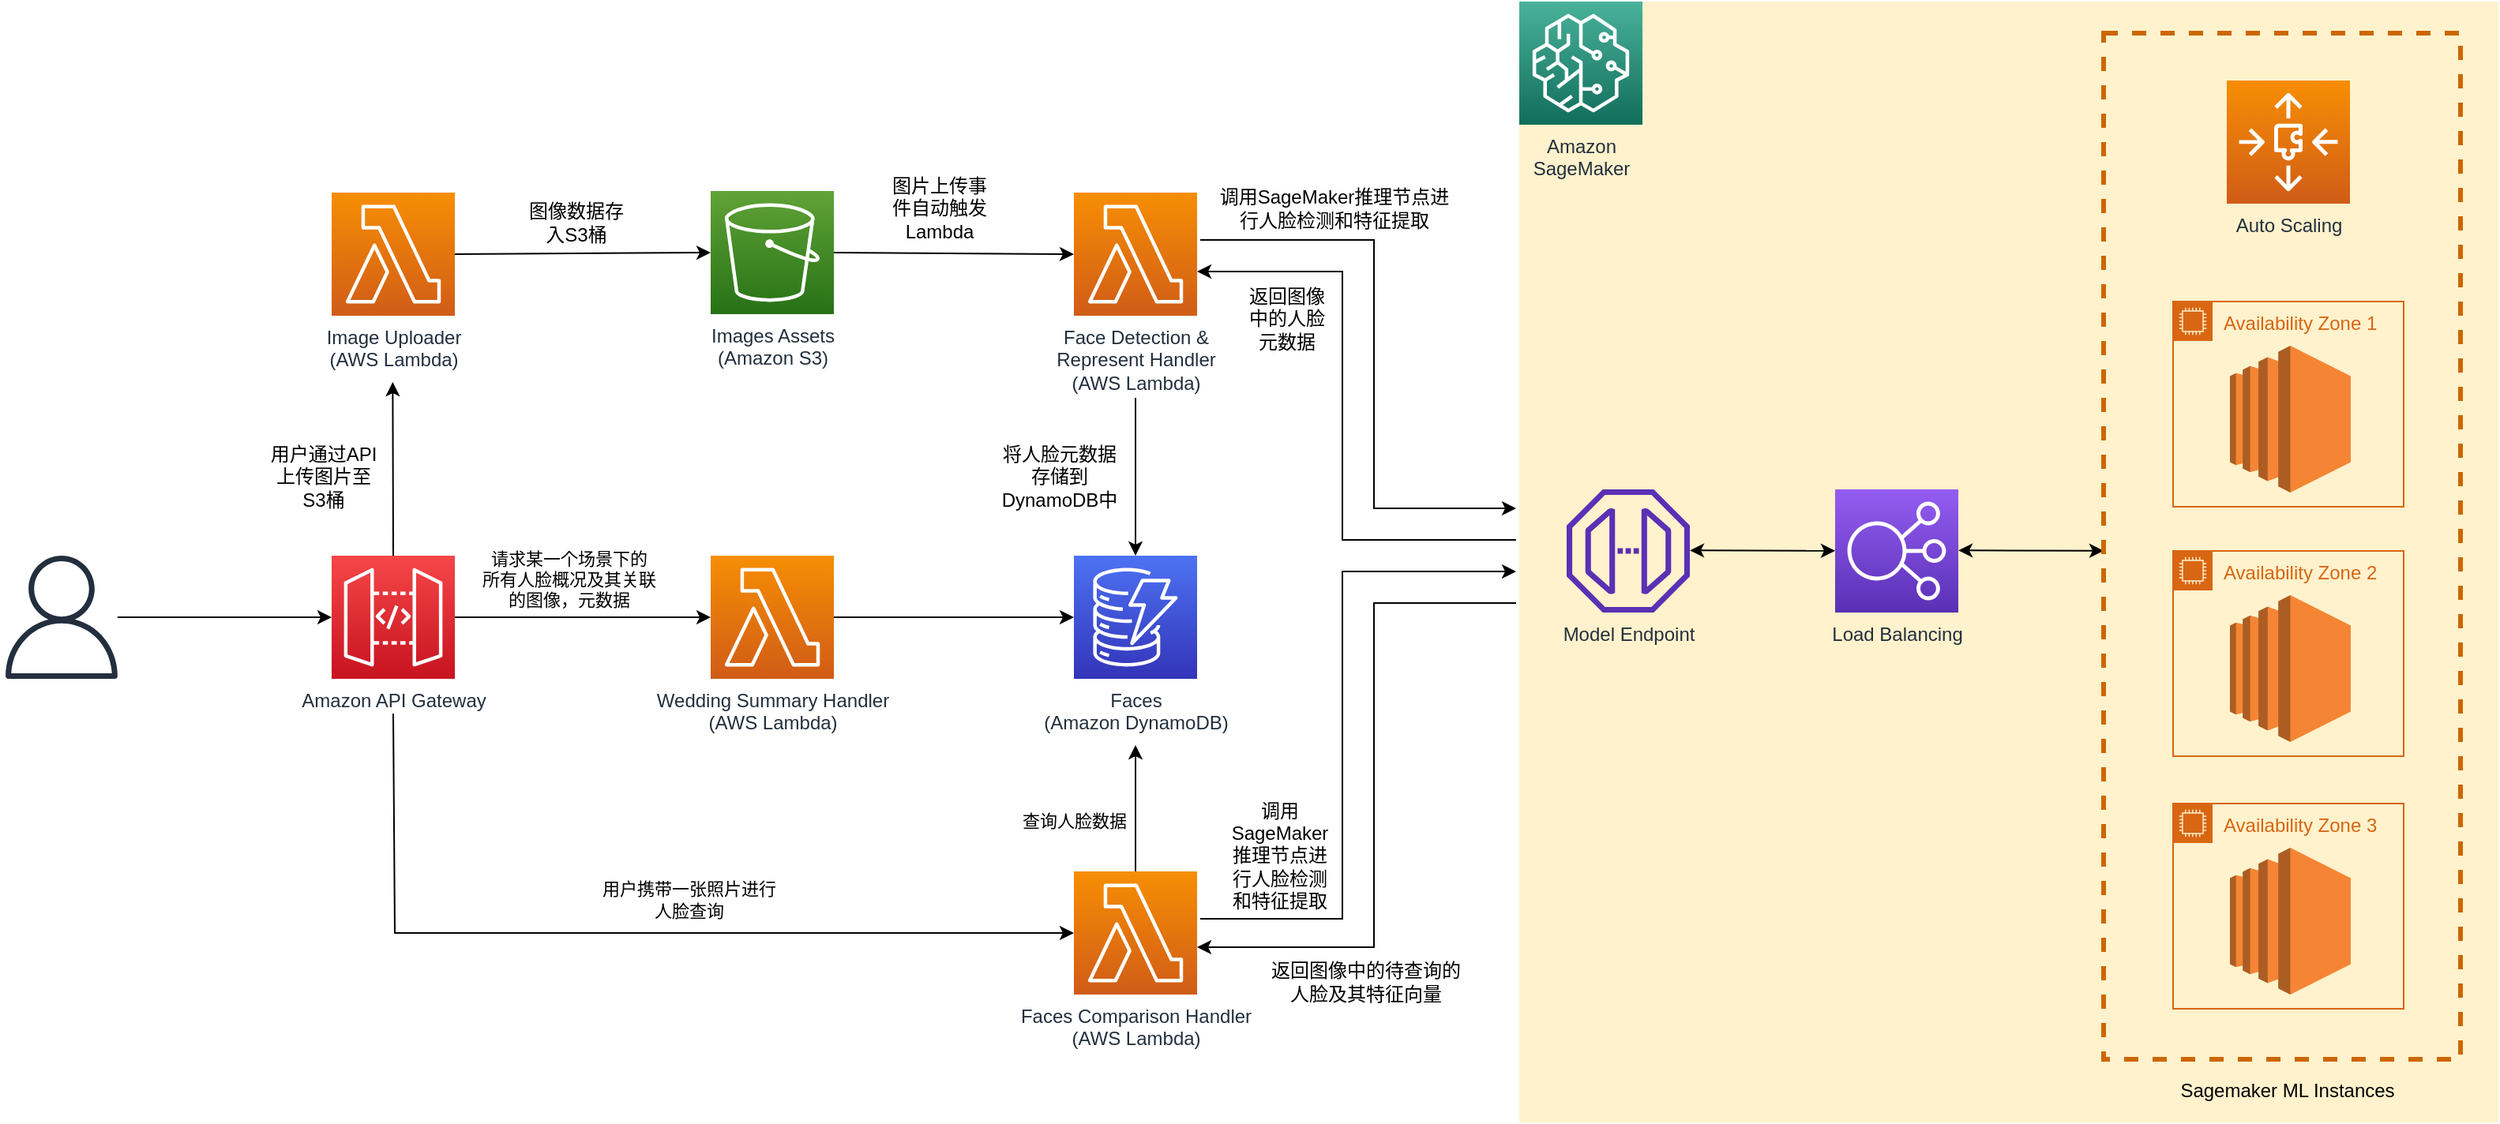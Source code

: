 <mxfile version="14.9.5" type="device"><diagram id="HYOek7Xmjc89hg3tlSlk" name="Page-1"><mxGraphModel dx="3227" dy="2435" grid="1" gridSize="10" guides="1" tooltips="1" connect="1" arrows="1" fold="1" page="1" pageScale="1" pageWidth="850" pageHeight="1100" math="0" shadow="0"><root><mxCell id="0"/><mxCell id="1" parent="0"/><mxCell id="jxhrgrw1mqOBHiQr0BLq-14" style="edgeStyle=none;rounded=0;orthogonalLoop=1;jettySize=auto;html=1;exitX=1;exitY=0.5;exitDx=0;exitDy=0;exitPerimeter=0;entryX=0;entryY=0.5;entryDx=0;entryDy=0;entryPerimeter=0;" edge="1" parent="1" source="lnslX58i7cF7Ob-ely9G-1" target="lnslX58i7cF7Ob-ely9G-5"><mxGeometry relative="1" as="geometry"/></mxCell><mxCell id="lnslX58i7cF7Ob-ely9G-1" value="Images Assets&lt;br&gt;(Amazon S3)" style="points=[[0,0,0],[0.25,0,0],[0.5,0,0],[0.75,0,0],[1,0,0],[0,1,0],[0.25,1,0],[0.5,1,0],[0.75,1,0],[1,1,0],[0,0.25,0],[0,0.5,0],[0,0.75,0],[1,0.25,0],[1,0.5,0],[1,0.75,0]];outlineConnect=0;fontColor=#232F3E;gradientColor=#60A337;gradientDirection=north;fillColor=#277116;strokeColor=#ffffff;dashed=0;verticalLabelPosition=bottom;verticalAlign=top;align=center;html=1;fontSize=12;fontStyle=0;aspect=fixed;shape=mxgraph.aws4.resourceIcon;resIcon=mxgraph.aws4.s3;" parent="1" vertex="1"><mxGeometry x="-360" y="119" width="78" height="78" as="geometry"/></mxCell><mxCell id="jxhrgrw1mqOBHiQr0BLq-22" style="edgeStyle=none;rounded=0;orthogonalLoop=1;jettySize=auto;html=1;exitX=0.5;exitY=0;exitDx=0;exitDy=0;exitPerimeter=0;" edge="1" parent="1" source="lnslX58i7cF7Ob-ely9G-3"><mxGeometry relative="1" as="geometry"><mxPoint x="-561.333" y="240" as="targetPoint"/></mxGeometry></mxCell><mxCell id="jxhrgrw1mqOBHiQr0BLq-23" style="edgeStyle=none;rounded=0;orthogonalLoop=1;jettySize=auto;html=1;exitX=1;exitY=0.5;exitDx=0;exitDy=0;exitPerimeter=0;entryX=0;entryY=0.5;entryDx=0;entryDy=0;entryPerimeter=0;" edge="1" parent="1" source="lnslX58i7cF7Ob-ely9G-3" target="lnslX58i7cF7Ob-ely9G-40"><mxGeometry relative="1" as="geometry"/></mxCell><mxCell id="jxhrgrw1mqOBHiQr0BLq-33" value="请求某一个场景下的&lt;br&gt;所有人脸概况及其关联&lt;br&gt;的图像，元数据" style="edgeLabel;html=1;align=center;verticalAlign=middle;resizable=0;points=[];rotation=0;" vertex="1" connectable="0" parent="jxhrgrw1mqOBHiQr0BLq-23"><mxGeometry x="0.014" relative="1" as="geometry"><mxPoint x="-10" y="-24" as="offset"/></mxGeometry></mxCell><mxCell id="jxhrgrw1mqOBHiQr0BLq-24" style="edgeStyle=none;rounded=0;orthogonalLoop=1;jettySize=auto;html=1;entryX=0;entryY=0.5;entryDx=0;entryDy=0;entryPerimeter=0;" edge="1" parent="1" target="jxhrgrw1mqOBHiQr0BLq-5"><mxGeometry relative="1" as="geometry"><mxPoint x="-561" y="450" as="sourcePoint"/><Array as="points"><mxPoint x="-560" y="589"/></Array></mxGeometry></mxCell><mxCell id="jxhrgrw1mqOBHiQr0BLq-34" value="用户携带一张照片进行&lt;br&gt;人脸查询" style="edgeLabel;html=1;align=center;verticalAlign=middle;resizable=0;points=[];rotation=0;" vertex="1" connectable="0" parent="jxhrgrw1mqOBHiQr0BLq-24"><mxGeometry x="-0.004" y="-3" relative="1" as="geometry"><mxPoint x="41" y="-24" as="offset"/></mxGeometry></mxCell><mxCell id="lnslX58i7cF7Ob-ely9G-3" value="Amazon API Gateway" style="points=[[0,0,0],[0.25,0,0],[0.5,0,0],[0.75,0,0],[1,0,0],[0,1,0],[0.25,1,0],[0.5,1,0],[0.75,1,0],[1,1,0],[0,0.25,0],[0,0.5,0],[0,0.75,0],[1,0.25,0],[1,0.5,0],[1,0.75,0]];outlineConnect=0;fontColor=#232F3E;gradientColor=#F54749;gradientDirection=north;fillColor=#C7131F;strokeColor=#ffffff;dashed=0;verticalLabelPosition=bottom;verticalAlign=top;align=center;html=1;fontSize=12;fontStyle=0;aspect=fixed;shape=mxgraph.aws4.resourceIcon;resIcon=mxgraph.aws4.api_gateway;" parent="1" vertex="1"><mxGeometry x="-600" y="350" width="78" height="78" as="geometry"/></mxCell><mxCell id="lnslX58i7cF7Ob-ely9G-4" value="" style="outlineConnect=0;fontColor=#232F3E;gradientColor=none;fillColor=#232F3E;strokeColor=none;dashed=0;verticalLabelPosition=bottom;verticalAlign=top;align=center;html=1;fontSize=12;fontStyle=0;aspect=fixed;pointerEvents=1;shape=mxgraph.aws4.user;" parent="1" vertex="1"><mxGeometry x="-810" y="350" width="78" height="78" as="geometry"/></mxCell><mxCell id="jxhrgrw1mqOBHiQr0BLq-25" style="edgeStyle=none;rounded=0;orthogonalLoop=1;jettySize=auto;html=1;entryX=0.5;entryY=0;entryDx=0;entryDy=0;entryPerimeter=0;" edge="1" parent="1" target="lnslX58i7cF7Ob-ely9G-7"><mxGeometry relative="1" as="geometry"><mxPoint x="-91" y="250" as="sourcePoint"/></mxGeometry></mxCell><mxCell id="lnslX58i7cF7Ob-ely9G-5" value="Face Detection &amp;amp; &lt;br&gt;Represent Handler&lt;br&gt;(AWS Lambda)" style="points=[[0,0,0],[0.25,0,0],[0.5,0,0],[0.75,0,0],[1,0,0],[0,1,0],[0.25,1,0],[0.5,1,0],[0.75,1,0],[1,1,0],[0,0.25,0],[0,0.5,0],[0,0.75,0],[1,0.25,0],[1,0.5,0],[1,0.75,0]];outlineConnect=0;fontColor=#232F3E;gradientColor=#F78E04;gradientDirection=north;fillColor=#D05C17;strokeColor=#ffffff;dashed=0;verticalLabelPosition=bottom;verticalAlign=top;align=center;html=1;fontSize=12;fontStyle=0;aspect=fixed;shape=mxgraph.aws4.resourceIcon;resIcon=mxgraph.aws4.lambda;" parent="1" vertex="1"><mxGeometry x="-130" y="120" width="78" height="78" as="geometry"/></mxCell><mxCell id="lnslX58i7cF7Ob-ely9G-7" value="Faces&lt;br&gt;(Amazon DynamoDB)" style="points=[[0,0,0],[0.25,0,0],[0.5,0,0],[0.75,0,0],[1,0,0],[0,1,0],[0.25,1,0],[0.5,1,0],[0.75,1,0],[1,1,0],[0,0.25,0],[0,0.5,0],[0,0.75,0],[1,0.25,0],[1,0.5,0],[1,0.75,0]];outlineConnect=0;fontColor=#232F3E;gradientColor=#4D72F3;gradientDirection=north;fillColor=#3334B9;strokeColor=#ffffff;dashed=0;verticalLabelPosition=bottom;verticalAlign=top;align=center;html=1;fontSize=12;fontStyle=0;aspect=fixed;shape=mxgraph.aws4.resourceIcon;resIcon=mxgraph.aws4.dynamodb;" parent="1" vertex="1"><mxGeometry x="-130" y="350" width="78" height="78" as="geometry"/></mxCell><mxCell id="jxhrgrw1mqOBHiQr0BLq-26" style="edgeStyle=none;rounded=0;orthogonalLoop=1;jettySize=auto;html=1;exitX=1;exitY=0.5;exitDx=0;exitDy=0;exitPerimeter=0;" edge="1" parent="1" source="lnslX58i7cF7Ob-ely9G-40" target="lnslX58i7cF7Ob-ely9G-7"><mxGeometry relative="1" as="geometry"/></mxCell><mxCell id="lnslX58i7cF7Ob-ely9G-40" value="Wedding Summary Handler&lt;br&gt;(AWS Lambda)" style="points=[[0,0,0],[0.25,0,0],[0.5,0,0],[0.75,0,0],[1,0,0],[0,1,0],[0.25,1,0],[0.5,1,0],[0.75,1,0],[1,1,0],[0,0.25,0],[0,0.5,0],[0,0.75,0],[1,0.25,0],[1,0.5,0],[1,0.75,0]];outlineConnect=0;fontColor=#232F3E;gradientColor=#F78E04;gradientDirection=north;fillColor=#D05C17;strokeColor=#ffffff;dashed=0;verticalLabelPosition=bottom;verticalAlign=top;align=center;html=1;fontSize=12;fontStyle=0;aspect=fixed;shape=mxgraph.aws4.resourceIcon;resIcon=mxgraph.aws4.lambda;" parent="1" vertex="1"><mxGeometry x="-360" y="350" width="78" height="78" as="geometry"/></mxCell><mxCell id="jxhrgrw1mqOBHiQr0BLq-13" style="edgeStyle=none;rounded=0;orthogonalLoop=1;jettySize=auto;html=1;exitX=1;exitY=0.5;exitDx=0;exitDy=0;exitPerimeter=0;entryX=0;entryY=0.5;entryDx=0;entryDy=0;entryPerimeter=0;" edge="1" parent="1" source="jxhrgrw1mqOBHiQr0BLq-2" target="lnslX58i7cF7Ob-ely9G-1"><mxGeometry relative="1" as="geometry"/></mxCell><mxCell id="jxhrgrw1mqOBHiQr0BLq-2" value="Image Uploader&lt;br&gt;(AWS Lambda)" style="points=[[0,0,0],[0.25,0,0],[0.5,0,0],[0.75,0,0],[1,0,0],[0,1,0],[0.25,1,0],[0.5,1,0],[0.75,1,0],[1,1,0],[0,0.25,0],[0,0.5,0],[0,0.75,0],[1,0.25,0],[1,0.5,0],[1,0.75,0]];outlineConnect=0;fontColor=#232F3E;gradientColor=#F78E04;gradientDirection=north;fillColor=#D05C17;strokeColor=#ffffff;dashed=0;verticalLabelPosition=bottom;verticalAlign=top;align=center;html=1;fontSize=12;fontStyle=0;aspect=fixed;shape=mxgraph.aws4.resourceIcon;resIcon=mxgraph.aws4.lambda;" vertex="1" parent="1"><mxGeometry x="-600" y="120" width="78" height="78" as="geometry"/></mxCell><mxCell id="jxhrgrw1mqOBHiQr0BLq-4" style="edgeStyle=orthogonalEdgeStyle;rounded=0;orthogonalLoop=1;jettySize=auto;html=1;exitX=0.5;exitY=1;exitDx=0;exitDy=0;exitPerimeter=0;" edge="1" parent="1" source="jxhrgrw1mqOBHiQr0BLq-2" target="jxhrgrw1mqOBHiQr0BLq-2"><mxGeometry relative="1" as="geometry"/></mxCell><mxCell id="jxhrgrw1mqOBHiQr0BLq-19" style="edgeStyle=none;rounded=0;orthogonalLoop=1;jettySize=auto;html=1;" edge="1" parent="1"><mxGeometry relative="1" as="geometry"><mxPoint x="-50" y="580" as="sourcePoint"/><mxPoint x="150" y="360" as="targetPoint"/><Array as="points"><mxPoint x="40" y="580"/><mxPoint x="40" y="360"/></Array></mxGeometry></mxCell><mxCell id="jxhrgrw1mqOBHiQr0BLq-38" value="&lt;span style=&quot;color: rgba(0 , 0 , 0 , 0) ; font-family: monospace ; font-size: 0px ; background-color: rgb(248 , 249 , 250)&quot;&gt;%3CmxGraphModel%3E%3Croot%3E%3CmxCell%20id%3D%220%22%2F%3E%3CmxCell%20id%3D%221%22%20parent%3D%220%22%2F%3E%3CmxCell%20id%3D%222%22%20value%3D%22%E8%B0%83%E7%94%A8SageMaker%E6%8E%A8%E7%90%86%E8%8A%82%E7%82%B9%E8%BF%9B%E8%A1%8C%E4%BA%BA%E8%84%B8%E6%A3%80%E6%B5%8B%E5%92%8C%E7%89%B9%E5%BE%81%E6%8F%90%E5%8F%96%22%20style%3D%22text%3Bhtml%3D1%3BstrokeColor%3Dnone%3BfillColor%3Dnone%3Balign%3Dcenter%3BverticalAlign%3Dmiddle%3BwhiteSpace%3Dwrap%3Brounded%3D0%3B%22%20vertex%3D%221%22%20parent%3D%221%22%3E%3CmxGeometry%20x%3D%22-30%22%20y%3D%22120%22%20width%3D%22150%22%20height%3D%2240%22%20as%3D%22geometry%22%2F%3E%3C%2FmxCell%3E%3C%2Froot%3E%3C%2FmxGraphModel%3E&lt;/span&gt;" style="edgeLabel;html=1;align=center;verticalAlign=middle;resizable=0;points=[];" vertex="1" connectable="0" parent="jxhrgrw1mqOBHiQr0BLq-19"><mxGeometry x="-0.472" y="1" relative="1" as="geometry"><mxPoint y="1" as="offset"/></mxGeometry></mxCell><mxCell id="jxhrgrw1mqOBHiQr0BLq-36" style="edgeStyle=none;rounded=0;orthogonalLoop=1;jettySize=auto;html=1;exitX=0.5;exitY=0;exitDx=0;exitDy=0;exitPerimeter=0;" edge="1" parent="1" source="jxhrgrw1mqOBHiQr0BLq-5"><mxGeometry relative="1" as="geometry"><mxPoint x="-91" y="470" as="targetPoint"/></mxGeometry></mxCell><mxCell id="jxhrgrw1mqOBHiQr0BLq-37" value="查询人脸数据" style="edgeLabel;html=1;align=center;verticalAlign=middle;resizable=0;points=[];" vertex="1" connectable="0" parent="jxhrgrw1mqOBHiQr0BLq-36"><mxGeometry x="-0.151" y="-1" relative="1" as="geometry"><mxPoint x="-40" y="2" as="offset"/></mxGeometry></mxCell><mxCell id="jxhrgrw1mqOBHiQr0BLq-5" value="Faces Comparison Handler&lt;br&gt;(AWS Lambda)" style="points=[[0,0,0],[0.25,0,0],[0.5,0,0],[0.75,0,0],[1,0,0],[0,1,0],[0.25,1,0],[0.5,1,0],[0.75,1,0],[1,1,0],[0,0.25,0],[0,0.5,0],[0,0.75,0],[1,0.25,0],[1,0.5,0],[1,0.75,0]];outlineConnect=0;fontColor=#232F3E;gradientColor=#F78E04;gradientDirection=north;fillColor=#D05C17;strokeColor=#ffffff;dashed=0;verticalLabelPosition=bottom;verticalAlign=top;align=center;html=1;fontSize=12;fontStyle=0;aspect=fixed;shape=mxgraph.aws4.resourceIcon;resIcon=mxgraph.aws4.lambda;" vertex="1" parent="1"><mxGeometry x="-130" y="550" width="78" height="78" as="geometry"/></mxCell><mxCell id="jxhrgrw1mqOBHiQr0BLq-16" value="" style="group" vertex="1" connectable="0" parent="1"><mxGeometry x="152" y="-1" width="620" height="710" as="geometry"/></mxCell><mxCell id="lnslX58i7cF7Ob-ely9G-9" value="" style="rounded=0;whiteSpace=wrap;html=1;dashed=1;strokeWidth=2;fillColor=#fff2cc;strokeColor=none;" parent="jxhrgrw1mqOBHiQr0BLq-16" vertex="1"><mxGeometry width="620" height="710" as="geometry"/></mxCell><mxCell id="lnslX58i7cF7Ob-ely9G-11" value="Model Endpoint" style="outlineConnect=0;fontColor=#232F3E;gradientColor=none;fillColor=#5A30B5;strokeColor=none;dashed=0;verticalLabelPosition=bottom;verticalAlign=top;align=center;html=1;fontSize=12;fontStyle=0;aspect=fixed;pointerEvents=1;shape=mxgraph.aws4.endpoint;" parent="jxhrgrw1mqOBHiQr0BLq-16" vertex="1"><mxGeometry x="30" y="309" width="78" height="78" as="geometry"/></mxCell><mxCell id="lnslX58i7cF7Ob-ely9G-12" value="Load Balancing" style="points=[[0,0,0],[0.25,0,0],[0.5,0,0],[0.75,0,0],[1,0,0],[0,1,0],[0.25,1,0],[0.5,1,0],[0.75,1,0],[1,1,0],[0,0.25,0],[0,0.5,0],[0,0.75,0],[1,0.25,0],[1,0.5,0],[1,0.75,0]];outlineConnect=0;fontColor=#232F3E;gradientColor=#945DF2;gradientDirection=north;fillColor=#5A30B5;strokeColor=#ffffff;dashed=0;verticalLabelPosition=bottom;verticalAlign=top;align=center;html=1;fontSize=12;fontStyle=0;aspect=fixed;shape=mxgraph.aws4.resourceIcon;resIcon=mxgraph.aws4.elastic_load_balancing;" parent="jxhrgrw1mqOBHiQr0BLq-16" vertex="1"><mxGeometry x="200" y="309" width="78" height="78" as="geometry"/></mxCell><mxCell id="lnslX58i7cF7Ob-ely9G-13" value="Sagemaker ML Instances" style="text;html=1;align=center;verticalAlign=middle;resizable=0;points=[];autosize=1;" parent="jxhrgrw1mqOBHiQr0BLq-16" vertex="1"><mxGeometry x="411" y="680" width="150" height="20" as="geometry"/></mxCell><mxCell id="lnslX58i7cF7Ob-ely9G-19" value="" style="endArrow=classic;startArrow=classic;html=1;" parent="jxhrgrw1mqOBHiQr0BLq-16" target="lnslX58i7cF7Ob-ely9G-12" edge="1"><mxGeometry width="50" height="50" relative="1" as="geometry"><mxPoint x="108" y="347.66" as="sourcePoint"/><mxPoint x="268" y="347.66" as="targetPoint"/></mxGeometry></mxCell><mxCell id="lnslX58i7cF7Ob-ely9G-20" value="" style="endArrow=classic;startArrow=classic;html=1;" parent="jxhrgrw1mqOBHiQr0BLq-16" edge="1"><mxGeometry width="50" height="50" relative="1" as="geometry"><mxPoint x="278" y="347.66" as="sourcePoint"/><mxPoint x="370" y="347.899" as="targetPoint"/></mxGeometry></mxCell><mxCell id="lnslX58i7cF7Ob-ely9G-21" value="" style="rounded=0;whiteSpace=wrap;html=1;dashed=1;strokeWidth=3;fillColor=#fff2cc;strokeColor=#CC6600;" parent="jxhrgrw1mqOBHiQr0BLq-16" vertex="1"><mxGeometry x="370" y="20" width="226" height="650" as="geometry"/></mxCell><mxCell id="lnslX58i7cF7Ob-ely9G-22" value="Auto Scaling" style="points=[[0,0,0],[0.25,0,0],[0.5,0,0],[0.75,0,0],[1,0,0],[0,1,0],[0.25,1,0],[0.5,1,0],[0.75,1,0],[1,1,0],[0,0.25,0],[0,0.5,0],[0,0.75,0],[1,0.25,0],[1,0.5,0],[1,0.75,0]];outlineConnect=0;fontColor=#232F3E;gradientColor=#F78E04;gradientDirection=north;fillColor=#D05C17;strokeColor=#ffffff;dashed=0;verticalLabelPosition=bottom;verticalAlign=top;align=center;html=1;fontSize=12;fontStyle=0;aspect=fixed;shape=mxgraph.aws4.resourceIcon;resIcon=mxgraph.aws4.auto_scaling3;" parent="jxhrgrw1mqOBHiQr0BLq-16" vertex="1"><mxGeometry x="448" y="50" width="78" height="78" as="geometry"/></mxCell><mxCell id="lnslX58i7cF7Ob-ely9G-23" value="" style="group" parent="jxhrgrw1mqOBHiQr0BLq-16" vertex="1" connectable="0"><mxGeometry x="414" y="190" width="146" height="130" as="geometry"/></mxCell><mxCell id="lnslX58i7cF7Ob-ely9G-24" value="" style="outlineConnect=0;dashed=0;verticalLabelPosition=bottom;verticalAlign=top;align=center;html=1;shape=mxgraph.aws3.ec2;fillColor=#F58534;gradientColor=none;" parent="lnslX58i7cF7Ob-ely9G-23" vertex="1"><mxGeometry x="36" y="28" width="76.5" height="93" as="geometry"/></mxCell><mxCell id="lnslX58i7cF7Ob-ely9G-25" value="Availability Zone 1" style="points=[[0,0],[0.25,0],[0.5,0],[0.75,0],[1,0],[1,0.25],[1,0.5],[1,0.75],[1,1],[0.75,1],[0.5,1],[0.25,1],[0,1],[0,0.75],[0,0.5],[0,0.25]];outlineConnect=0;gradientColor=none;html=1;whiteSpace=wrap;fontSize=12;fontStyle=0;shape=mxgraph.aws4.group;grIcon=mxgraph.aws4.group_ec2_instance_contents;strokeColor=#D86613;fillColor=none;verticalAlign=top;align=left;spacingLeft=30;fontColor=#D86613;dashed=0;" parent="lnslX58i7cF7Ob-ely9G-23" vertex="1"><mxGeometry width="146" height="130" as="geometry"/></mxCell><mxCell id="lnslX58i7cF7Ob-ely9G-26" value="" style="group" parent="jxhrgrw1mqOBHiQr0BLq-16" vertex="1" connectable="0"><mxGeometry x="414" y="348" width="146" height="130" as="geometry"/></mxCell><mxCell id="lnslX58i7cF7Ob-ely9G-27" value="" style="outlineConnect=0;dashed=0;verticalLabelPosition=bottom;verticalAlign=top;align=center;html=1;shape=mxgraph.aws3.ec2;fillColor=#F58534;gradientColor=none;" parent="lnslX58i7cF7Ob-ely9G-26" vertex="1"><mxGeometry x="36" y="28" width="76.5" height="93" as="geometry"/></mxCell><mxCell id="lnslX58i7cF7Ob-ely9G-28" value="Availability Zone 2" style="points=[[0,0],[0.25,0],[0.5,0],[0.75,0],[1,0],[1,0.25],[1,0.5],[1,0.75],[1,1],[0.75,1],[0.5,1],[0.25,1],[0,1],[0,0.75],[0,0.5],[0,0.25]];outlineConnect=0;gradientColor=none;html=1;whiteSpace=wrap;fontSize=12;fontStyle=0;shape=mxgraph.aws4.group;grIcon=mxgraph.aws4.group_ec2_instance_contents;strokeColor=#D86613;fillColor=none;verticalAlign=top;align=left;spacingLeft=30;fontColor=#D86613;dashed=0;" parent="lnslX58i7cF7Ob-ely9G-26" vertex="1"><mxGeometry width="146" height="130" as="geometry"/></mxCell><mxCell id="lnslX58i7cF7Ob-ely9G-29" value="" style="group" parent="jxhrgrw1mqOBHiQr0BLq-16" vertex="1" connectable="0"><mxGeometry x="414" y="508" width="146" height="130" as="geometry"/></mxCell><mxCell id="lnslX58i7cF7Ob-ely9G-30" value="" style="outlineConnect=0;dashed=0;verticalLabelPosition=bottom;verticalAlign=top;align=center;html=1;shape=mxgraph.aws3.ec2;fillColor=#F58534;gradientColor=none;" parent="lnslX58i7cF7Ob-ely9G-29" vertex="1"><mxGeometry x="36" y="28" width="76.5" height="93" as="geometry"/></mxCell><mxCell id="lnslX58i7cF7Ob-ely9G-31" value="Availability Zone 3" style="points=[[0,0],[0.25,0],[0.5,0],[0.75,0],[1,0],[1,0.25],[1,0.5],[1,0.75],[1,1],[0.75,1],[0.5,1],[0.25,1],[0,1],[0,0.75],[0,0.5],[0,0.25]];outlineConnect=0;gradientColor=none;html=1;whiteSpace=wrap;fontSize=12;fontStyle=0;shape=mxgraph.aws4.group;grIcon=mxgraph.aws4.group_ec2_instance_contents;strokeColor=#D86613;fillColor=none;verticalAlign=top;align=left;spacingLeft=30;fontColor=#D86613;dashed=0;" parent="lnslX58i7cF7Ob-ely9G-29" vertex="1"><mxGeometry width="146" height="130" as="geometry"/></mxCell><mxCell id="lnslX58i7cF7Ob-ely9G-32" value="Amazon &lt;br&gt;SageMaker" style="points=[[0,0,0],[0.25,0,0],[0.5,0,0],[0.75,0,0],[1,0,0],[0,1,0],[0.25,1,0],[0.5,1,0],[0.75,1,0],[1,1,0],[0,0.25,0],[0,0.5,0],[0,0.75,0],[1,0.25,0],[1,0.5,0],[1,0.75,0]];outlineConnect=0;fontColor=#232F3E;gradientColor=#4AB29A;gradientDirection=north;fillColor=#116D5B;strokeColor=#ffffff;dashed=0;verticalLabelPosition=bottom;verticalAlign=top;align=center;html=1;fontSize=12;fontStyle=0;aspect=fixed;shape=mxgraph.aws4.resourceIcon;resIcon=mxgraph.aws4.sagemaker;" parent="jxhrgrw1mqOBHiQr0BLq-16" vertex="1"><mxGeometry width="78" height="78" as="geometry"/></mxCell><mxCell id="jxhrgrw1mqOBHiQr0BLq-17" style="edgeStyle=none;rounded=0;orthogonalLoop=1;jettySize=auto;html=1;" edge="1" parent="1"><mxGeometry relative="1" as="geometry"><mxPoint x="-50" y="150" as="sourcePoint"/><mxPoint x="150" y="320" as="targetPoint"/><Array as="points"><mxPoint x="60" y="150"/><mxPoint x="60" y="320"/></Array></mxGeometry></mxCell><mxCell id="jxhrgrw1mqOBHiQr0BLq-18" style="edgeStyle=none;rounded=0;orthogonalLoop=1;jettySize=auto;html=1;" edge="1" parent="1"><mxGeometry relative="1" as="geometry"><mxPoint x="150" y="340" as="sourcePoint"/><mxPoint x="-52" y="170" as="targetPoint"/><Array as="points"><mxPoint x="40" y="340"/><mxPoint x="40" y="170"/></Array></mxGeometry></mxCell><mxCell id="jxhrgrw1mqOBHiQr0BLq-20" style="edgeStyle=none;rounded=0;orthogonalLoop=1;jettySize=auto;html=1;" edge="1" parent="1"><mxGeometry relative="1" as="geometry"><mxPoint x="150" y="380" as="sourcePoint"/><mxPoint x="-52" y="598" as="targetPoint"/><Array as="points"><mxPoint x="60" y="380"/><mxPoint x="60" y="598"/></Array></mxGeometry></mxCell><mxCell id="jxhrgrw1mqOBHiQr0BLq-21" value="" style="endArrow=classic;html=1;" edge="1" parent="1" source="lnslX58i7cF7Ob-ely9G-4" target="lnslX58i7cF7Ob-ely9G-3"><mxGeometry width="50" height="50" relative="1" as="geometry"><mxPoint x="-790" y="520" as="sourcePoint"/><mxPoint x="-561" y="540" as="targetPoint"/></mxGeometry></mxCell><mxCell id="jxhrgrw1mqOBHiQr0BLq-27" value="用户通过API上传图片至S3桶" style="text;html=1;strokeColor=none;fillColor=none;align=center;verticalAlign=middle;whiteSpace=wrap;rounded=0;" vertex="1" parent="1"><mxGeometry x="-640" y="280" width="70" height="40" as="geometry"/></mxCell><mxCell id="jxhrgrw1mqOBHiQr0BLq-28" value="图像数据存入S3桶" style="text;html=1;strokeColor=none;fillColor=none;align=center;verticalAlign=middle;whiteSpace=wrap;rounded=0;" vertex="1" parent="1"><mxGeometry x="-480" y="119" width="70" height="40" as="geometry"/></mxCell><mxCell id="jxhrgrw1mqOBHiQr0BLq-29" value="图片上传事件自动触发Lambda" style="text;html=1;strokeColor=none;fillColor=none;align=center;verticalAlign=middle;whiteSpace=wrap;rounded=0;" vertex="1" parent="1"><mxGeometry x="-250" y="110" width="70" height="40" as="geometry"/></mxCell><mxCell id="jxhrgrw1mqOBHiQr0BLq-30" value="调用SageMaker推理节点进行人脸检测和特征提取" style="text;html=1;strokeColor=none;fillColor=none;align=center;verticalAlign=middle;whiteSpace=wrap;rounded=0;" vertex="1" parent="1"><mxGeometry x="-40" y="110" width="150" height="40" as="geometry"/></mxCell><mxCell id="jxhrgrw1mqOBHiQr0BLq-31" value="返回图像中的人脸元数据" style="text;html=1;strokeColor=none;fillColor=none;align=center;verticalAlign=middle;whiteSpace=wrap;rounded=0;" vertex="1" parent="1"><mxGeometry x="-21" y="180" width="52" height="40" as="geometry"/></mxCell><mxCell id="jxhrgrw1mqOBHiQr0BLq-32" value="将人脸元数据存储到DynamoDB中" style="text;html=1;strokeColor=none;fillColor=none;align=center;verticalAlign=middle;whiteSpace=wrap;rounded=0;" vertex="1" parent="1"><mxGeometry x="-180" y="280" width="82" height="40" as="geometry"/></mxCell><mxCell id="jxhrgrw1mqOBHiQr0BLq-39" value="调用SageMaker推理节点进行人脸检测和特征提取" style="text;html=1;strokeColor=none;fillColor=none;align=center;verticalAlign=middle;whiteSpace=wrap;rounded=0;" vertex="1" parent="1"><mxGeometry x="-30" y="500" width="61" height="80" as="geometry"/></mxCell><mxCell id="jxhrgrw1mqOBHiQr0BLq-40" value="返回图像中的待查询的人脸及其特征向量" style="text;html=1;strokeColor=none;fillColor=none;align=center;verticalAlign=middle;whiteSpace=wrap;rounded=0;" vertex="1" parent="1"><mxGeometry x="-10" y="600" width="130" height="40" as="geometry"/></mxCell></root></mxGraphModel></diagram></mxfile>